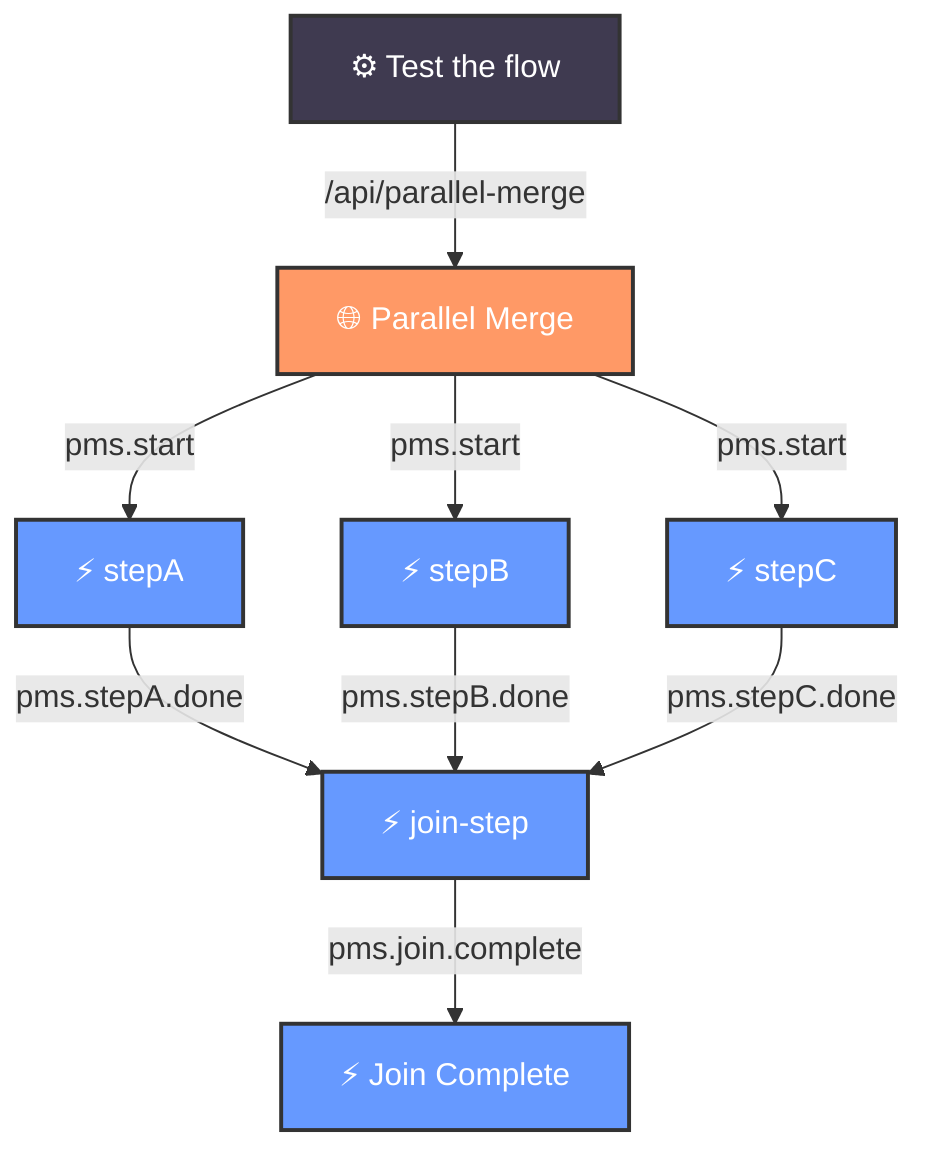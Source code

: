 flowchart TD
    classDef apiStyle fill:#f96,stroke:#333,stroke-width:2px,color:#fff
    classDef eventStyle fill:#69f,stroke:#333,stroke-width:2px,color:#fff
    classDef cronStyle fill:#9c6,stroke:#333,stroke-width:2px,color:#fff
    classDef noopStyle fill:#3f3a50,stroke:#333,stroke-width:2px,color:#fff
    steps_parallelMergeState_joinComplete_step["⚡ Join Complete"]:::eventStyle
    steps_parallelMergeState_joinStep_step["⚡ join-step"]:::eventStyle
    steps_parallelMergeState_noopStartButton_step["⚙️ Test the flow"]:::noopStyle
    steps_parallelMergeState_startParallelMerge_step["🌐 Parallel Merge"]:::apiStyle
    steps_parallelMergeState_stepA_step["⚡ stepA"]:::eventStyle
    steps_parallelMergeState_stepB_step_py["⚡ stepB"]:::eventStyle
    steps_parallelMergeState_stepC_step_rb["⚡ stepC"]:::eventStyle
    steps_parallelMergeState_joinStep_step -->|pms.join.complete| steps_parallelMergeState_joinComplete_step
    steps_parallelMergeState_noopStartButton_step -->|/api/parallel-merge| steps_parallelMergeState_startParallelMerge_step
    steps_parallelMergeState_startParallelMerge_step -->|pms.start| steps_parallelMergeState_stepA_step
    steps_parallelMergeState_startParallelMerge_step -->|pms.start| steps_parallelMergeState_stepB_step_py
    steps_parallelMergeState_startParallelMerge_step -->|pms.start| steps_parallelMergeState_stepC_step_rb
    steps_parallelMergeState_stepA_step -->|pms.stepA.done| steps_parallelMergeState_joinStep_step
    steps_parallelMergeState_stepB_step_py -->|pms.stepB.done| steps_parallelMergeState_joinStep_step
    steps_parallelMergeState_stepC_step_rb -->|pms.stepC.done| steps_parallelMergeState_joinStep_step